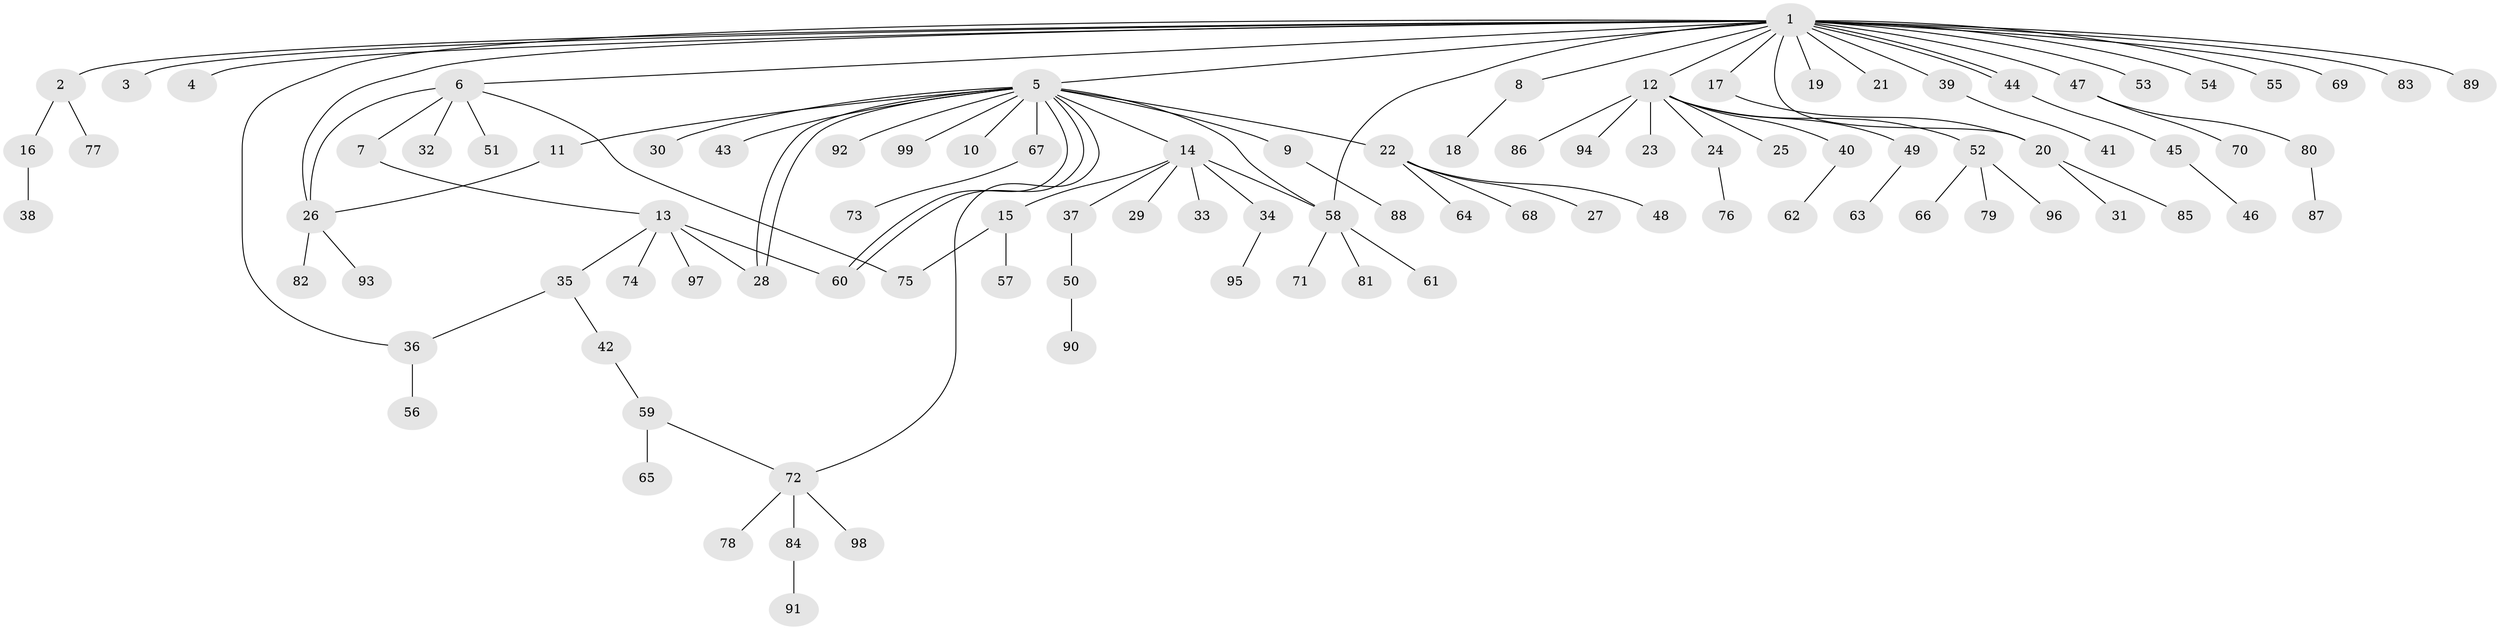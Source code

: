 // Generated by graph-tools (version 1.1) at 2025/25/03/09/25 03:25:58]
// undirected, 99 vertices, 111 edges
graph export_dot {
graph [start="1"]
  node [color=gray90,style=filled];
  1;
  2;
  3;
  4;
  5;
  6;
  7;
  8;
  9;
  10;
  11;
  12;
  13;
  14;
  15;
  16;
  17;
  18;
  19;
  20;
  21;
  22;
  23;
  24;
  25;
  26;
  27;
  28;
  29;
  30;
  31;
  32;
  33;
  34;
  35;
  36;
  37;
  38;
  39;
  40;
  41;
  42;
  43;
  44;
  45;
  46;
  47;
  48;
  49;
  50;
  51;
  52;
  53;
  54;
  55;
  56;
  57;
  58;
  59;
  60;
  61;
  62;
  63;
  64;
  65;
  66;
  67;
  68;
  69;
  70;
  71;
  72;
  73;
  74;
  75;
  76;
  77;
  78;
  79;
  80;
  81;
  82;
  83;
  84;
  85;
  86;
  87;
  88;
  89;
  90;
  91;
  92;
  93;
  94;
  95;
  96;
  97;
  98;
  99;
  1 -- 2;
  1 -- 3;
  1 -- 4;
  1 -- 5;
  1 -- 6;
  1 -- 8;
  1 -- 12;
  1 -- 17;
  1 -- 19;
  1 -- 20;
  1 -- 21;
  1 -- 26;
  1 -- 36;
  1 -- 39;
  1 -- 44;
  1 -- 44;
  1 -- 47;
  1 -- 53;
  1 -- 54;
  1 -- 55;
  1 -- 58;
  1 -- 69;
  1 -- 83;
  1 -- 89;
  2 -- 16;
  2 -- 77;
  5 -- 9;
  5 -- 10;
  5 -- 11;
  5 -- 14;
  5 -- 22;
  5 -- 28;
  5 -- 28;
  5 -- 30;
  5 -- 43;
  5 -- 58;
  5 -- 60;
  5 -- 60;
  5 -- 67;
  5 -- 72;
  5 -- 92;
  5 -- 99;
  6 -- 7;
  6 -- 26;
  6 -- 32;
  6 -- 51;
  6 -- 75;
  7 -- 13;
  8 -- 18;
  9 -- 88;
  11 -- 26;
  12 -- 23;
  12 -- 24;
  12 -- 25;
  12 -- 40;
  12 -- 49;
  12 -- 52;
  12 -- 86;
  12 -- 94;
  13 -- 28;
  13 -- 35;
  13 -- 60;
  13 -- 74;
  13 -- 97;
  14 -- 15;
  14 -- 29;
  14 -- 33;
  14 -- 34;
  14 -- 37;
  14 -- 58;
  15 -- 57;
  15 -- 75;
  16 -- 38;
  17 -- 20;
  20 -- 31;
  20 -- 85;
  22 -- 27;
  22 -- 48;
  22 -- 64;
  22 -- 68;
  24 -- 76;
  26 -- 82;
  26 -- 93;
  34 -- 95;
  35 -- 36;
  35 -- 42;
  36 -- 56;
  37 -- 50;
  39 -- 41;
  40 -- 62;
  42 -- 59;
  44 -- 45;
  45 -- 46;
  47 -- 70;
  47 -- 80;
  49 -- 63;
  50 -- 90;
  52 -- 66;
  52 -- 79;
  52 -- 96;
  58 -- 61;
  58 -- 71;
  58 -- 81;
  59 -- 65;
  59 -- 72;
  67 -- 73;
  72 -- 78;
  72 -- 84;
  72 -- 98;
  80 -- 87;
  84 -- 91;
}
